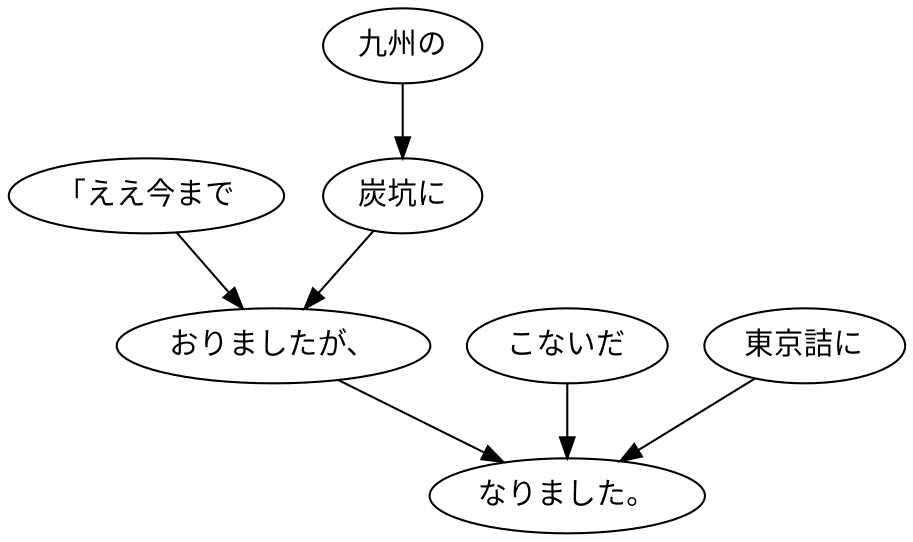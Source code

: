digraph graph3133 {
	node0 [label="「ええ今まで"];
	node1 [label="九州の"];
	node2 [label="炭坑に"];
	node3 [label="おりましたが、"];
	node4 [label="こないだ"];
	node5 [label="東京詰に"];
	node6 [label="なりました。"];
	node0 -> node3;
	node1 -> node2;
	node2 -> node3;
	node3 -> node6;
	node4 -> node6;
	node5 -> node6;
}
